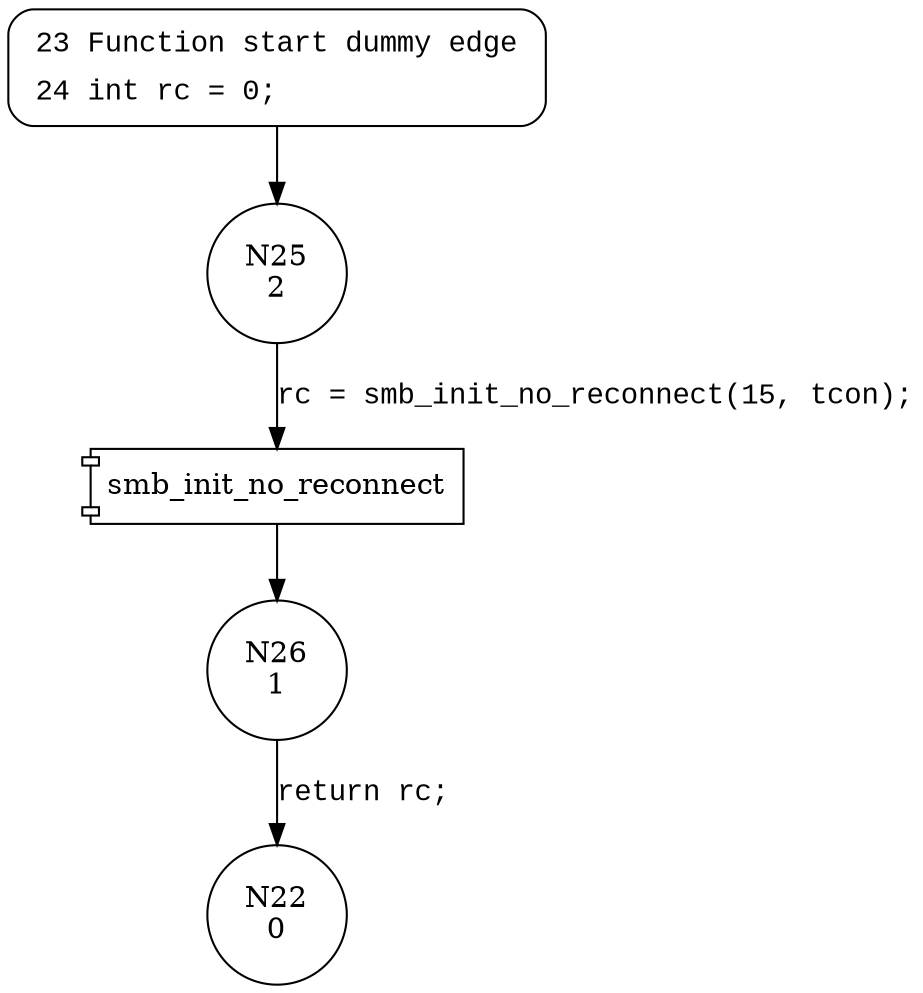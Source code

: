 digraph CIFSSMBQFSUnixInfo {
25 [shape="circle" label="N25\n2"]
26 [shape="circle" label="N26\n1"]
22 [shape="circle" label="N22\n0"]
23 [style="filled,bold" penwidth="1" fillcolor="white" fontname="Courier New" shape="Mrecord" label=<<table border="0" cellborder="0" cellpadding="3" bgcolor="white"><tr><td align="right">23</td><td align="left">Function start dummy edge</td></tr><tr><td align="right">24</td><td align="left">int rc = 0;</td></tr></table>>]
23 -> 25[label=""]
100007 [shape="component" label="smb_init_no_reconnect"]
25 -> 100007 [label="rc = smb_init_no_reconnect(15, tcon);" fontname="Courier New"]
100007 -> 26 [label="" fontname="Courier New"]
26 -> 22 [label="return rc;" fontname="Courier New"]
}
